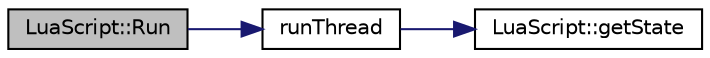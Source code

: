 digraph "LuaScript::Run"
{
  edge [fontname="Helvetica",fontsize="10",labelfontname="Helvetica",labelfontsize="10"];
  node [fontname="Helvetica",fontsize="10",shape=record];
  rankdir="LR";
  Node1 [label="LuaScript::Run",height=0.2,width=0.4,color="black", fillcolor="grey75", style="filled", fontcolor="black"];
  Node1 -> Node2 [color="midnightblue",fontsize="10",style="solid",fontname="Helvetica"];
  Node2 [label="runThread",height=0.2,width=0.4,color="black", fillcolor="white", style="filled",URL="$_lua_script_8cpp.html#a4ccd65b7a3ff84bcb04d1c9f8f29a6ba"];
  Node2 -> Node3 [color="midnightblue",fontsize="10",style="solid",fontname="Helvetica"];
  Node3 [label="LuaScript::getState",height=0.2,width=0.4,color="black", fillcolor="white", style="filled",URL="$class_lua_script.html#a3785f9562eb9147eea9e610559d8c5ba"];
}
